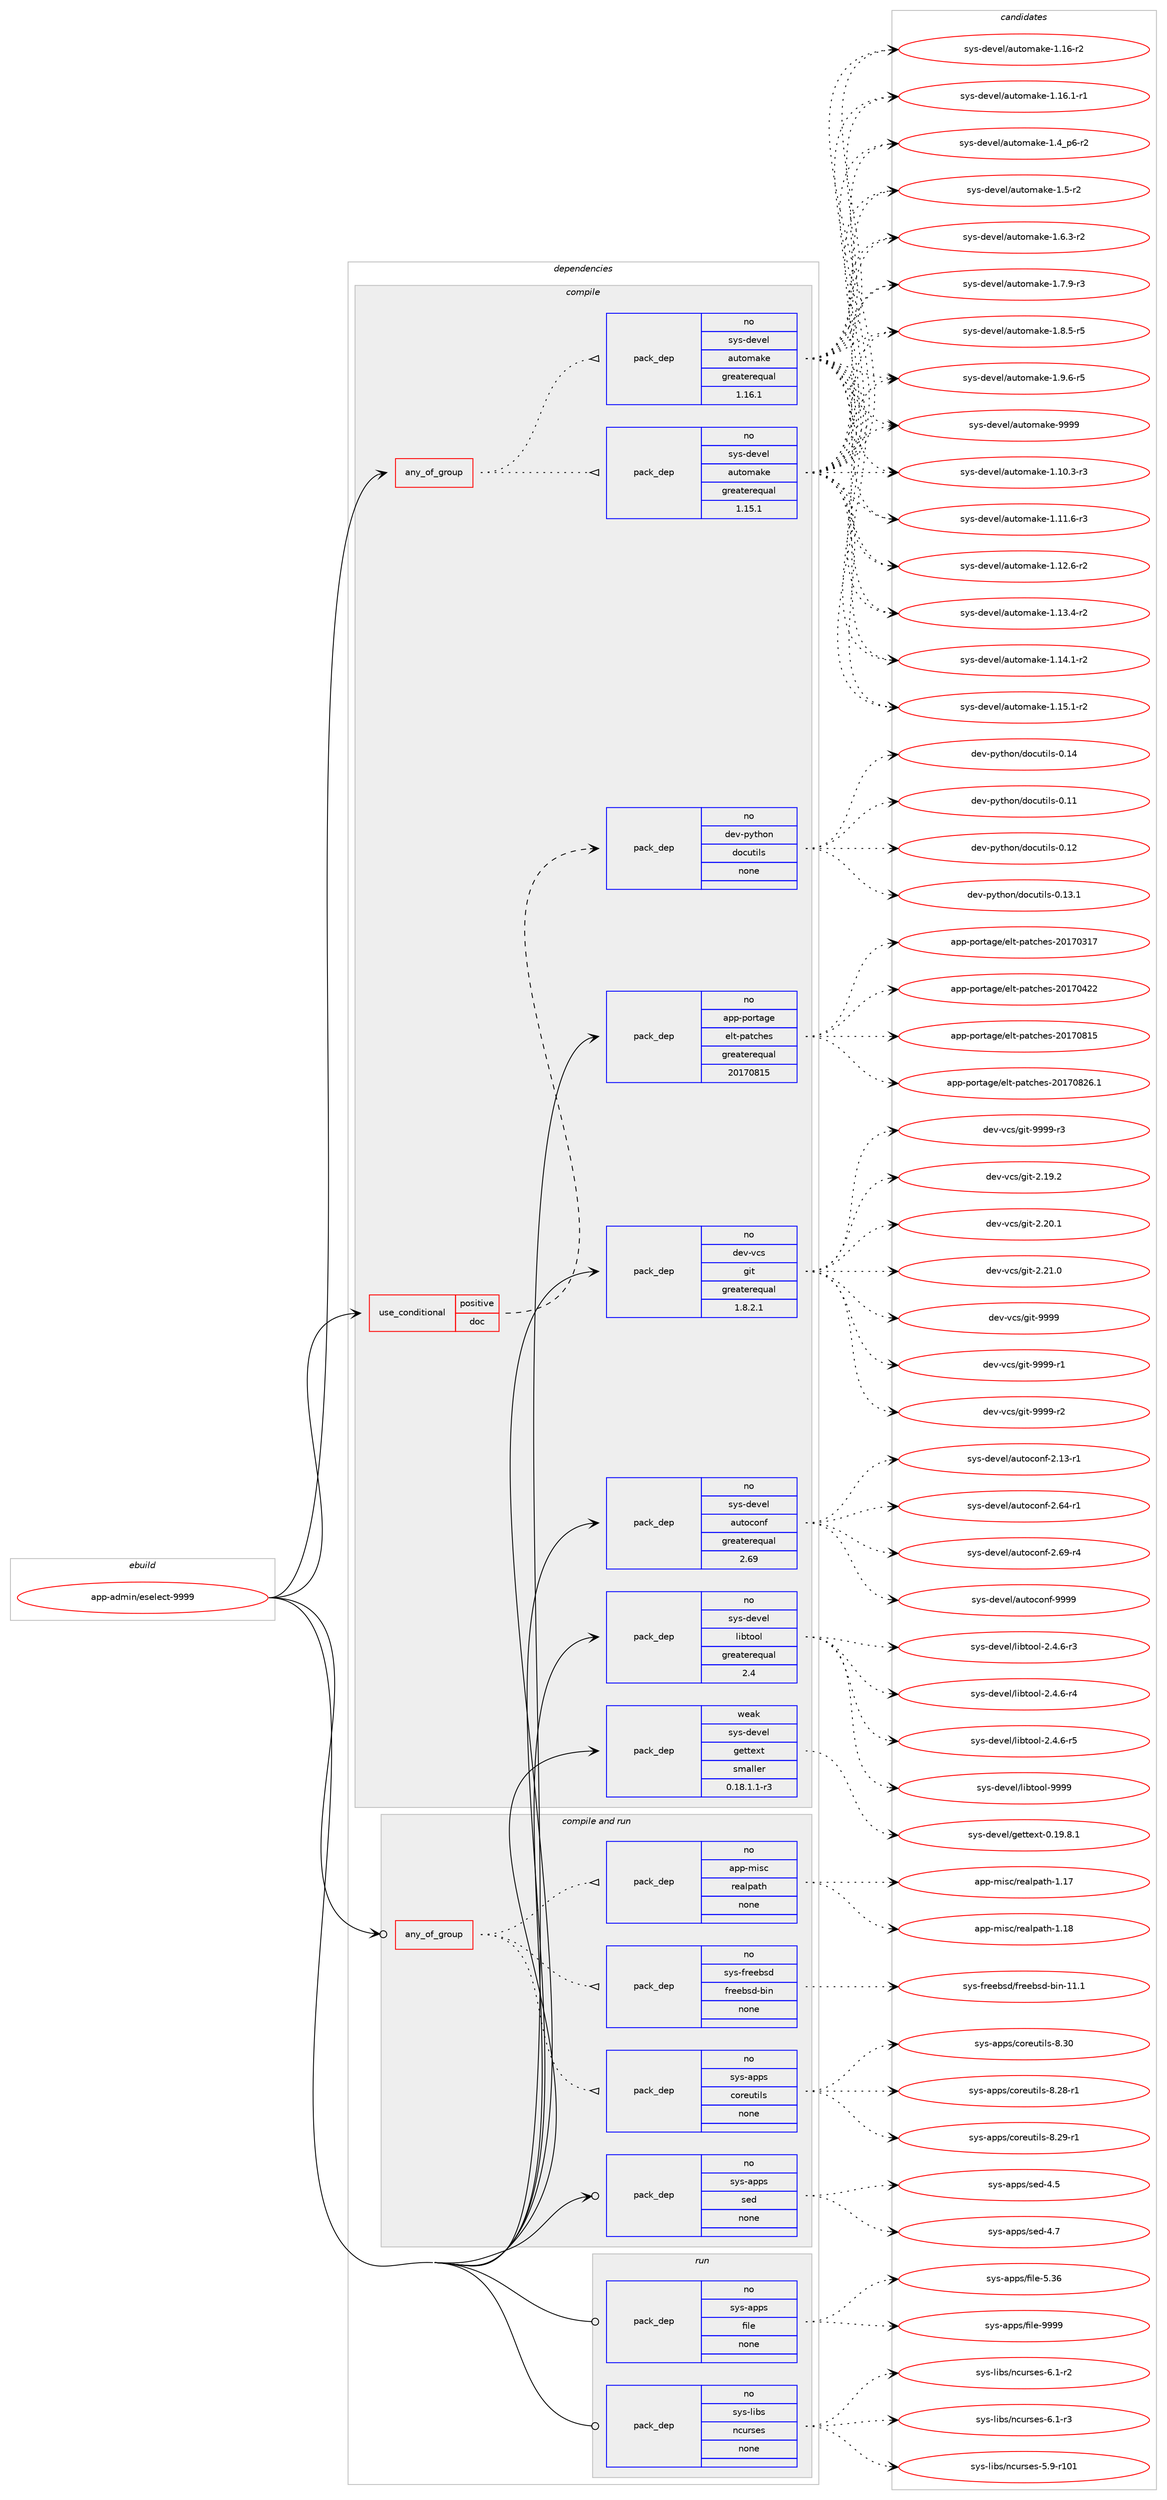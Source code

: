digraph prolog {

# *************
# Graph options
# *************

newrank=true;
concentrate=true;
compound=true;
graph [rankdir=LR,fontname=Helvetica,fontsize=10,ranksep=1.5];#, ranksep=2.5, nodesep=0.2];
edge  [arrowhead=vee];
node  [fontname=Helvetica,fontsize=10];

# **********
# The ebuild
# **********

subgraph cluster_leftcol {
color=gray;
rank=same;
label=<<i>ebuild</i>>;
id [label="app-admin/eselect-9999", color=red, width=4, href="../app-admin/eselect-9999.svg"];
}

# ****************
# The dependencies
# ****************

subgraph cluster_midcol {
color=gray;
label=<<i>dependencies</i>>;
subgraph cluster_compile {
fillcolor="#eeeeee";
style=filled;
label=<<i>compile</i>>;
subgraph any19082 {
dependency1264798 [label=<<TABLE BORDER="0" CELLBORDER="1" CELLSPACING="0" CELLPADDING="4"><TR><TD CELLPADDING="10">any_of_group</TD></TR></TABLE>>, shape=none, color=red];subgraph pack900380 {
dependency1264799 [label=<<TABLE BORDER="0" CELLBORDER="1" CELLSPACING="0" CELLPADDING="4" WIDTH="220"><TR><TD ROWSPAN="6" CELLPADDING="30">pack_dep</TD></TR><TR><TD WIDTH="110">no</TD></TR><TR><TD>sys-devel</TD></TR><TR><TD>automake</TD></TR><TR><TD>greaterequal</TD></TR><TR><TD>1.16.1</TD></TR></TABLE>>, shape=none, color=blue];
}
dependency1264798:e -> dependency1264799:w [weight=20,style="dotted",arrowhead="oinv"];
subgraph pack900381 {
dependency1264800 [label=<<TABLE BORDER="0" CELLBORDER="1" CELLSPACING="0" CELLPADDING="4" WIDTH="220"><TR><TD ROWSPAN="6" CELLPADDING="30">pack_dep</TD></TR><TR><TD WIDTH="110">no</TD></TR><TR><TD>sys-devel</TD></TR><TR><TD>automake</TD></TR><TR><TD>greaterequal</TD></TR><TR><TD>1.15.1</TD></TR></TABLE>>, shape=none, color=blue];
}
dependency1264798:e -> dependency1264800:w [weight=20,style="dotted",arrowhead="oinv"];
}
id:e -> dependency1264798:w [weight=20,style="solid",arrowhead="vee"];
subgraph cond344820 {
dependency1264801 [label=<<TABLE BORDER="0" CELLBORDER="1" CELLSPACING="0" CELLPADDING="4"><TR><TD ROWSPAN="3" CELLPADDING="10">use_conditional</TD></TR><TR><TD>positive</TD></TR><TR><TD>doc</TD></TR></TABLE>>, shape=none, color=red];
subgraph pack900382 {
dependency1264802 [label=<<TABLE BORDER="0" CELLBORDER="1" CELLSPACING="0" CELLPADDING="4" WIDTH="220"><TR><TD ROWSPAN="6" CELLPADDING="30">pack_dep</TD></TR><TR><TD WIDTH="110">no</TD></TR><TR><TD>dev-python</TD></TR><TR><TD>docutils</TD></TR><TR><TD>none</TD></TR><TR><TD></TD></TR></TABLE>>, shape=none, color=blue];
}
dependency1264801:e -> dependency1264802:w [weight=20,style="dashed",arrowhead="vee"];
}
id:e -> dependency1264801:w [weight=20,style="solid",arrowhead="vee"];
subgraph pack900383 {
dependency1264803 [label=<<TABLE BORDER="0" CELLBORDER="1" CELLSPACING="0" CELLPADDING="4" WIDTH="220"><TR><TD ROWSPAN="6" CELLPADDING="30">pack_dep</TD></TR><TR><TD WIDTH="110">no</TD></TR><TR><TD>app-portage</TD></TR><TR><TD>elt-patches</TD></TR><TR><TD>greaterequal</TD></TR><TR><TD>20170815</TD></TR></TABLE>>, shape=none, color=blue];
}
id:e -> dependency1264803:w [weight=20,style="solid",arrowhead="vee"];
subgraph pack900384 {
dependency1264804 [label=<<TABLE BORDER="0" CELLBORDER="1" CELLSPACING="0" CELLPADDING="4" WIDTH="220"><TR><TD ROWSPAN="6" CELLPADDING="30">pack_dep</TD></TR><TR><TD WIDTH="110">no</TD></TR><TR><TD>dev-vcs</TD></TR><TR><TD>git</TD></TR><TR><TD>greaterequal</TD></TR><TR><TD>1.8.2.1</TD></TR></TABLE>>, shape=none, color=blue];
}
id:e -> dependency1264804:w [weight=20,style="solid",arrowhead="vee"];
subgraph pack900385 {
dependency1264805 [label=<<TABLE BORDER="0" CELLBORDER="1" CELLSPACING="0" CELLPADDING="4" WIDTH="220"><TR><TD ROWSPAN="6" CELLPADDING="30">pack_dep</TD></TR><TR><TD WIDTH="110">no</TD></TR><TR><TD>sys-devel</TD></TR><TR><TD>autoconf</TD></TR><TR><TD>greaterequal</TD></TR><TR><TD>2.69</TD></TR></TABLE>>, shape=none, color=blue];
}
id:e -> dependency1264805:w [weight=20,style="solid",arrowhead="vee"];
subgraph pack900386 {
dependency1264806 [label=<<TABLE BORDER="0" CELLBORDER="1" CELLSPACING="0" CELLPADDING="4" WIDTH="220"><TR><TD ROWSPAN="6" CELLPADDING="30">pack_dep</TD></TR><TR><TD WIDTH="110">no</TD></TR><TR><TD>sys-devel</TD></TR><TR><TD>libtool</TD></TR><TR><TD>greaterequal</TD></TR><TR><TD>2.4</TD></TR></TABLE>>, shape=none, color=blue];
}
id:e -> dependency1264806:w [weight=20,style="solid",arrowhead="vee"];
subgraph pack900387 {
dependency1264807 [label=<<TABLE BORDER="0" CELLBORDER="1" CELLSPACING="0" CELLPADDING="4" WIDTH="220"><TR><TD ROWSPAN="6" CELLPADDING="30">pack_dep</TD></TR><TR><TD WIDTH="110">weak</TD></TR><TR><TD>sys-devel</TD></TR><TR><TD>gettext</TD></TR><TR><TD>smaller</TD></TR><TR><TD>0.18.1.1-r3</TD></TR></TABLE>>, shape=none, color=blue];
}
id:e -> dependency1264807:w [weight=20,style="solid",arrowhead="vee"];
}
subgraph cluster_compileandrun {
fillcolor="#eeeeee";
style=filled;
label=<<i>compile and run</i>>;
subgraph any19083 {
dependency1264808 [label=<<TABLE BORDER="0" CELLBORDER="1" CELLSPACING="0" CELLPADDING="4"><TR><TD CELLPADDING="10">any_of_group</TD></TR></TABLE>>, shape=none, color=red];subgraph pack900388 {
dependency1264809 [label=<<TABLE BORDER="0" CELLBORDER="1" CELLSPACING="0" CELLPADDING="4" WIDTH="220"><TR><TD ROWSPAN="6" CELLPADDING="30">pack_dep</TD></TR><TR><TD WIDTH="110">no</TD></TR><TR><TD>sys-apps</TD></TR><TR><TD>coreutils</TD></TR><TR><TD>none</TD></TR><TR><TD></TD></TR></TABLE>>, shape=none, color=blue];
}
dependency1264808:e -> dependency1264809:w [weight=20,style="dotted",arrowhead="oinv"];
subgraph pack900389 {
dependency1264810 [label=<<TABLE BORDER="0" CELLBORDER="1" CELLSPACING="0" CELLPADDING="4" WIDTH="220"><TR><TD ROWSPAN="6" CELLPADDING="30">pack_dep</TD></TR><TR><TD WIDTH="110">no</TD></TR><TR><TD>sys-freebsd</TD></TR><TR><TD>freebsd-bin</TD></TR><TR><TD>none</TD></TR><TR><TD></TD></TR></TABLE>>, shape=none, color=blue];
}
dependency1264808:e -> dependency1264810:w [weight=20,style="dotted",arrowhead="oinv"];
subgraph pack900390 {
dependency1264811 [label=<<TABLE BORDER="0" CELLBORDER="1" CELLSPACING="0" CELLPADDING="4" WIDTH="220"><TR><TD ROWSPAN="6" CELLPADDING="30">pack_dep</TD></TR><TR><TD WIDTH="110">no</TD></TR><TR><TD>app-misc</TD></TR><TR><TD>realpath</TD></TR><TR><TD>none</TD></TR><TR><TD></TD></TR></TABLE>>, shape=none, color=blue];
}
dependency1264808:e -> dependency1264811:w [weight=20,style="dotted",arrowhead="oinv"];
}
id:e -> dependency1264808:w [weight=20,style="solid",arrowhead="odotvee"];
subgraph pack900391 {
dependency1264812 [label=<<TABLE BORDER="0" CELLBORDER="1" CELLSPACING="0" CELLPADDING="4" WIDTH="220"><TR><TD ROWSPAN="6" CELLPADDING="30">pack_dep</TD></TR><TR><TD WIDTH="110">no</TD></TR><TR><TD>sys-apps</TD></TR><TR><TD>sed</TD></TR><TR><TD>none</TD></TR><TR><TD></TD></TR></TABLE>>, shape=none, color=blue];
}
id:e -> dependency1264812:w [weight=20,style="solid",arrowhead="odotvee"];
}
subgraph cluster_run {
fillcolor="#eeeeee";
style=filled;
label=<<i>run</i>>;
subgraph pack900392 {
dependency1264813 [label=<<TABLE BORDER="0" CELLBORDER="1" CELLSPACING="0" CELLPADDING="4" WIDTH="220"><TR><TD ROWSPAN="6" CELLPADDING="30">pack_dep</TD></TR><TR><TD WIDTH="110">no</TD></TR><TR><TD>sys-apps</TD></TR><TR><TD>file</TD></TR><TR><TD>none</TD></TR><TR><TD></TD></TR></TABLE>>, shape=none, color=blue];
}
id:e -> dependency1264813:w [weight=20,style="solid",arrowhead="odot"];
subgraph pack900393 {
dependency1264814 [label=<<TABLE BORDER="0" CELLBORDER="1" CELLSPACING="0" CELLPADDING="4" WIDTH="220"><TR><TD ROWSPAN="6" CELLPADDING="30">pack_dep</TD></TR><TR><TD WIDTH="110">no</TD></TR><TR><TD>sys-libs</TD></TR><TR><TD>ncurses</TD></TR><TR><TD>none</TD></TR><TR><TD></TD></TR></TABLE>>, shape=none, color=blue];
}
id:e -> dependency1264814:w [weight=20,style="solid",arrowhead="odot"];
}
}

# **************
# The candidates
# **************

subgraph cluster_choices {
rank=same;
color=gray;
label=<<i>candidates</i>>;

subgraph choice900380 {
color=black;
nodesep=1;
choice11512111545100101118101108479711711611110997107101454946494846514511451 [label="sys-devel/automake-1.10.3-r3", color=red, width=4,href="../sys-devel/automake-1.10.3-r3.svg"];
choice11512111545100101118101108479711711611110997107101454946494946544511451 [label="sys-devel/automake-1.11.6-r3", color=red, width=4,href="../sys-devel/automake-1.11.6-r3.svg"];
choice11512111545100101118101108479711711611110997107101454946495046544511450 [label="sys-devel/automake-1.12.6-r2", color=red, width=4,href="../sys-devel/automake-1.12.6-r2.svg"];
choice11512111545100101118101108479711711611110997107101454946495146524511450 [label="sys-devel/automake-1.13.4-r2", color=red, width=4,href="../sys-devel/automake-1.13.4-r2.svg"];
choice11512111545100101118101108479711711611110997107101454946495246494511450 [label="sys-devel/automake-1.14.1-r2", color=red, width=4,href="../sys-devel/automake-1.14.1-r2.svg"];
choice11512111545100101118101108479711711611110997107101454946495346494511450 [label="sys-devel/automake-1.15.1-r2", color=red, width=4,href="../sys-devel/automake-1.15.1-r2.svg"];
choice1151211154510010111810110847971171161111099710710145494649544511450 [label="sys-devel/automake-1.16-r2", color=red, width=4,href="../sys-devel/automake-1.16-r2.svg"];
choice11512111545100101118101108479711711611110997107101454946495446494511449 [label="sys-devel/automake-1.16.1-r1", color=red, width=4,href="../sys-devel/automake-1.16.1-r1.svg"];
choice115121115451001011181011084797117116111109971071014549465295112544511450 [label="sys-devel/automake-1.4_p6-r2", color=red, width=4,href="../sys-devel/automake-1.4_p6-r2.svg"];
choice11512111545100101118101108479711711611110997107101454946534511450 [label="sys-devel/automake-1.5-r2", color=red, width=4,href="../sys-devel/automake-1.5-r2.svg"];
choice115121115451001011181011084797117116111109971071014549465446514511450 [label="sys-devel/automake-1.6.3-r2", color=red, width=4,href="../sys-devel/automake-1.6.3-r2.svg"];
choice115121115451001011181011084797117116111109971071014549465546574511451 [label="sys-devel/automake-1.7.9-r3", color=red, width=4,href="../sys-devel/automake-1.7.9-r3.svg"];
choice115121115451001011181011084797117116111109971071014549465646534511453 [label="sys-devel/automake-1.8.5-r5", color=red, width=4,href="../sys-devel/automake-1.8.5-r5.svg"];
choice115121115451001011181011084797117116111109971071014549465746544511453 [label="sys-devel/automake-1.9.6-r5", color=red, width=4,href="../sys-devel/automake-1.9.6-r5.svg"];
choice115121115451001011181011084797117116111109971071014557575757 [label="sys-devel/automake-9999", color=red, width=4,href="../sys-devel/automake-9999.svg"];
dependency1264799:e -> choice11512111545100101118101108479711711611110997107101454946494846514511451:w [style=dotted,weight="100"];
dependency1264799:e -> choice11512111545100101118101108479711711611110997107101454946494946544511451:w [style=dotted,weight="100"];
dependency1264799:e -> choice11512111545100101118101108479711711611110997107101454946495046544511450:w [style=dotted,weight="100"];
dependency1264799:e -> choice11512111545100101118101108479711711611110997107101454946495146524511450:w [style=dotted,weight="100"];
dependency1264799:e -> choice11512111545100101118101108479711711611110997107101454946495246494511450:w [style=dotted,weight="100"];
dependency1264799:e -> choice11512111545100101118101108479711711611110997107101454946495346494511450:w [style=dotted,weight="100"];
dependency1264799:e -> choice1151211154510010111810110847971171161111099710710145494649544511450:w [style=dotted,weight="100"];
dependency1264799:e -> choice11512111545100101118101108479711711611110997107101454946495446494511449:w [style=dotted,weight="100"];
dependency1264799:e -> choice115121115451001011181011084797117116111109971071014549465295112544511450:w [style=dotted,weight="100"];
dependency1264799:e -> choice11512111545100101118101108479711711611110997107101454946534511450:w [style=dotted,weight="100"];
dependency1264799:e -> choice115121115451001011181011084797117116111109971071014549465446514511450:w [style=dotted,weight="100"];
dependency1264799:e -> choice115121115451001011181011084797117116111109971071014549465546574511451:w [style=dotted,weight="100"];
dependency1264799:e -> choice115121115451001011181011084797117116111109971071014549465646534511453:w [style=dotted,weight="100"];
dependency1264799:e -> choice115121115451001011181011084797117116111109971071014549465746544511453:w [style=dotted,weight="100"];
dependency1264799:e -> choice115121115451001011181011084797117116111109971071014557575757:w [style=dotted,weight="100"];
}
subgraph choice900381 {
color=black;
nodesep=1;
choice11512111545100101118101108479711711611110997107101454946494846514511451 [label="sys-devel/automake-1.10.3-r3", color=red, width=4,href="../sys-devel/automake-1.10.3-r3.svg"];
choice11512111545100101118101108479711711611110997107101454946494946544511451 [label="sys-devel/automake-1.11.6-r3", color=red, width=4,href="../sys-devel/automake-1.11.6-r3.svg"];
choice11512111545100101118101108479711711611110997107101454946495046544511450 [label="sys-devel/automake-1.12.6-r2", color=red, width=4,href="../sys-devel/automake-1.12.6-r2.svg"];
choice11512111545100101118101108479711711611110997107101454946495146524511450 [label="sys-devel/automake-1.13.4-r2", color=red, width=4,href="../sys-devel/automake-1.13.4-r2.svg"];
choice11512111545100101118101108479711711611110997107101454946495246494511450 [label="sys-devel/automake-1.14.1-r2", color=red, width=4,href="../sys-devel/automake-1.14.1-r2.svg"];
choice11512111545100101118101108479711711611110997107101454946495346494511450 [label="sys-devel/automake-1.15.1-r2", color=red, width=4,href="../sys-devel/automake-1.15.1-r2.svg"];
choice1151211154510010111810110847971171161111099710710145494649544511450 [label="sys-devel/automake-1.16-r2", color=red, width=4,href="../sys-devel/automake-1.16-r2.svg"];
choice11512111545100101118101108479711711611110997107101454946495446494511449 [label="sys-devel/automake-1.16.1-r1", color=red, width=4,href="../sys-devel/automake-1.16.1-r1.svg"];
choice115121115451001011181011084797117116111109971071014549465295112544511450 [label="sys-devel/automake-1.4_p6-r2", color=red, width=4,href="../sys-devel/automake-1.4_p6-r2.svg"];
choice11512111545100101118101108479711711611110997107101454946534511450 [label="sys-devel/automake-1.5-r2", color=red, width=4,href="../sys-devel/automake-1.5-r2.svg"];
choice115121115451001011181011084797117116111109971071014549465446514511450 [label="sys-devel/automake-1.6.3-r2", color=red, width=4,href="../sys-devel/automake-1.6.3-r2.svg"];
choice115121115451001011181011084797117116111109971071014549465546574511451 [label="sys-devel/automake-1.7.9-r3", color=red, width=4,href="../sys-devel/automake-1.7.9-r3.svg"];
choice115121115451001011181011084797117116111109971071014549465646534511453 [label="sys-devel/automake-1.8.5-r5", color=red, width=4,href="../sys-devel/automake-1.8.5-r5.svg"];
choice115121115451001011181011084797117116111109971071014549465746544511453 [label="sys-devel/automake-1.9.6-r5", color=red, width=4,href="../sys-devel/automake-1.9.6-r5.svg"];
choice115121115451001011181011084797117116111109971071014557575757 [label="sys-devel/automake-9999", color=red, width=4,href="../sys-devel/automake-9999.svg"];
dependency1264800:e -> choice11512111545100101118101108479711711611110997107101454946494846514511451:w [style=dotted,weight="100"];
dependency1264800:e -> choice11512111545100101118101108479711711611110997107101454946494946544511451:w [style=dotted,weight="100"];
dependency1264800:e -> choice11512111545100101118101108479711711611110997107101454946495046544511450:w [style=dotted,weight="100"];
dependency1264800:e -> choice11512111545100101118101108479711711611110997107101454946495146524511450:w [style=dotted,weight="100"];
dependency1264800:e -> choice11512111545100101118101108479711711611110997107101454946495246494511450:w [style=dotted,weight="100"];
dependency1264800:e -> choice11512111545100101118101108479711711611110997107101454946495346494511450:w [style=dotted,weight="100"];
dependency1264800:e -> choice1151211154510010111810110847971171161111099710710145494649544511450:w [style=dotted,weight="100"];
dependency1264800:e -> choice11512111545100101118101108479711711611110997107101454946495446494511449:w [style=dotted,weight="100"];
dependency1264800:e -> choice115121115451001011181011084797117116111109971071014549465295112544511450:w [style=dotted,weight="100"];
dependency1264800:e -> choice11512111545100101118101108479711711611110997107101454946534511450:w [style=dotted,weight="100"];
dependency1264800:e -> choice115121115451001011181011084797117116111109971071014549465446514511450:w [style=dotted,weight="100"];
dependency1264800:e -> choice115121115451001011181011084797117116111109971071014549465546574511451:w [style=dotted,weight="100"];
dependency1264800:e -> choice115121115451001011181011084797117116111109971071014549465646534511453:w [style=dotted,weight="100"];
dependency1264800:e -> choice115121115451001011181011084797117116111109971071014549465746544511453:w [style=dotted,weight="100"];
dependency1264800:e -> choice115121115451001011181011084797117116111109971071014557575757:w [style=dotted,weight="100"];
}
subgraph choice900382 {
color=black;
nodesep=1;
choice1001011184511212111610411111047100111991171161051081154548464949 [label="dev-python/docutils-0.11", color=red, width=4,href="../dev-python/docutils-0.11.svg"];
choice1001011184511212111610411111047100111991171161051081154548464950 [label="dev-python/docutils-0.12", color=red, width=4,href="../dev-python/docutils-0.12.svg"];
choice10010111845112121116104111110471001119911711610510811545484649514649 [label="dev-python/docutils-0.13.1", color=red, width=4,href="../dev-python/docutils-0.13.1.svg"];
choice1001011184511212111610411111047100111991171161051081154548464952 [label="dev-python/docutils-0.14", color=red, width=4,href="../dev-python/docutils-0.14.svg"];
dependency1264802:e -> choice1001011184511212111610411111047100111991171161051081154548464949:w [style=dotted,weight="100"];
dependency1264802:e -> choice1001011184511212111610411111047100111991171161051081154548464950:w [style=dotted,weight="100"];
dependency1264802:e -> choice10010111845112121116104111110471001119911711610510811545484649514649:w [style=dotted,weight="100"];
dependency1264802:e -> choice1001011184511212111610411111047100111991171161051081154548464952:w [style=dotted,weight="100"];
}
subgraph choice900383 {
color=black;
nodesep=1;
choice97112112451121111141169710310147101108116451129711699104101115455048495548514955 [label="app-portage/elt-patches-20170317", color=red, width=4,href="../app-portage/elt-patches-20170317.svg"];
choice97112112451121111141169710310147101108116451129711699104101115455048495548525050 [label="app-portage/elt-patches-20170422", color=red, width=4,href="../app-portage/elt-patches-20170422.svg"];
choice97112112451121111141169710310147101108116451129711699104101115455048495548564953 [label="app-portage/elt-patches-20170815", color=red, width=4,href="../app-portage/elt-patches-20170815.svg"];
choice971121124511211111411697103101471011081164511297116991041011154550484955485650544649 [label="app-portage/elt-patches-20170826.1", color=red, width=4,href="../app-portage/elt-patches-20170826.1.svg"];
dependency1264803:e -> choice97112112451121111141169710310147101108116451129711699104101115455048495548514955:w [style=dotted,weight="100"];
dependency1264803:e -> choice97112112451121111141169710310147101108116451129711699104101115455048495548525050:w [style=dotted,weight="100"];
dependency1264803:e -> choice97112112451121111141169710310147101108116451129711699104101115455048495548564953:w [style=dotted,weight="100"];
dependency1264803:e -> choice971121124511211111411697103101471011081164511297116991041011154550484955485650544649:w [style=dotted,weight="100"];
}
subgraph choice900384 {
color=black;
nodesep=1;
choice10010111845118991154710310511645504649574650 [label="dev-vcs/git-2.19.2", color=red, width=4,href="../dev-vcs/git-2.19.2.svg"];
choice10010111845118991154710310511645504650484649 [label="dev-vcs/git-2.20.1", color=red, width=4,href="../dev-vcs/git-2.20.1.svg"];
choice10010111845118991154710310511645504650494648 [label="dev-vcs/git-2.21.0", color=red, width=4,href="../dev-vcs/git-2.21.0.svg"];
choice1001011184511899115471031051164557575757 [label="dev-vcs/git-9999", color=red, width=4,href="../dev-vcs/git-9999.svg"];
choice10010111845118991154710310511645575757574511449 [label="dev-vcs/git-9999-r1", color=red, width=4,href="../dev-vcs/git-9999-r1.svg"];
choice10010111845118991154710310511645575757574511450 [label="dev-vcs/git-9999-r2", color=red, width=4,href="../dev-vcs/git-9999-r2.svg"];
choice10010111845118991154710310511645575757574511451 [label="dev-vcs/git-9999-r3", color=red, width=4,href="../dev-vcs/git-9999-r3.svg"];
dependency1264804:e -> choice10010111845118991154710310511645504649574650:w [style=dotted,weight="100"];
dependency1264804:e -> choice10010111845118991154710310511645504650484649:w [style=dotted,weight="100"];
dependency1264804:e -> choice10010111845118991154710310511645504650494648:w [style=dotted,weight="100"];
dependency1264804:e -> choice1001011184511899115471031051164557575757:w [style=dotted,weight="100"];
dependency1264804:e -> choice10010111845118991154710310511645575757574511449:w [style=dotted,weight="100"];
dependency1264804:e -> choice10010111845118991154710310511645575757574511450:w [style=dotted,weight="100"];
dependency1264804:e -> choice10010111845118991154710310511645575757574511451:w [style=dotted,weight="100"];
}
subgraph choice900385 {
color=black;
nodesep=1;
choice1151211154510010111810110847971171161119911111010245504649514511449 [label="sys-devel/autoconf-2.13-r1", color=red, width=4,href="../sys-devel/autoconf-2.13-r1.svg"];
choice1151211154510010111810110847971171161119911111010245504654524511449 [label="sys-devel/autoconf-2.64-r1", color=red, width=4,href="../sys-devel/autoconf-2.64-r1.svg"];
choice1151211154510010111810110847971171161119911111010245504654574511452 [label="sys-devel/autoconf-2.69-r4", color=red, width=4,href="../sys-devel/autoconf-2.69-r4.svg"];
choice115121115451001011181011084797117116111991111101024557575757 [label="sys-devel/autoconf-9999", color=red, width=4,href="../sys-devel/autoconf-9999.svg"];
dependency1264805:e -> choice1151211154510010111810110847971171161119911111010245504649514511449:w [style=dotted,weight="100"];
dependency1264805:e -> choice1151211154510010111810110847971171161119911111010245504654524511449:w [style=dotted,weight="100"];
dependency1264805:e -> choice1151211154510010111810110847971171161119911111010245504654574511452:w [style=dotted,weight="100"];
dependency1264805:e -> choice115121115451001011181011084797117116111991111101024557575757:w [style=dotted,weight="100"];
}
subgraph choice900386 {
color=black;
nodesep=1;
choice1151211154510010111810110847108105981161111111084550465246544511451 [label="sys-devel/libtool-2.4.6-r3", color=red, width=4,href="../sys-devel/libtool-2.4.6-r3.svg"];
choice1151211154510010111810110847108105981161111111084550465246544511452 [label="sys-devel/libtool-2.4.6-r4", color=red, width=4,href="../sys-devel/libtool-2.4.6-r4.svg"];
choice1151211154510010111810110847108105981161111111084550465246544511453 [label="sys-devel/libtool-2.4.6-r5", color=red, width=4,href="../sys-devel/libtool-2.4.6-r5.svg"];
choice1151211154510010111810110847108105981161111111084557575757 [label="sys-devel/libtool-9999", color=red, width=4,href="../sys-devel/libtool-9999.svg"];
dependency1264806:e -> choice1151211154510010111810110847108105981161111111084550465246544511451:w [style=dotted,weight="100"];
dependency1264806:e -> choice1151211154510010111810110847108105981161111111084550465246544511452:w [style=dotted,weight="100"];
dependency1264806:e -> choice1151211154510010111810110847108105981161111111084550465246544511453:w [style=dotted,weight="100"];
dependency1264806:e -> choice1151211154510010111810110847108105981161111111084557575757:w [style=dotted,weight="100"];
}
subgraph choice900387 {
color=black;
nodesep=1;
choice1151211154510010111810110847103101116116101120116454846495746564649 [label="sys-devel/gettext-0.19.8.1", color=red, width=4,href="../sys-devel/gettext-0.19.8.1.svg"];
dependency1264807:e -> choice1151211154510010111810110847103101116116101120116454846495746564649:w [style=dotted,weight="100"];
}
subgraph choice900388 {
color=black;
nodesep=1;
choice1151211154597112112115479911111410111711610510811545564650564511449 [label="sys-apps/coreutils-8.28-r1", color=red, width=4,href="../sys-apps/coreutils-8.28-r1.svg"];
choice1151211154597112112115479911111410111711610510811545564650574511449 [label="sys-apps/coreutils-8.29-r1", color=red, width=4,href="../sys-apps/coreutils-8.29-r1.svg"];
choice115121115459711211211547991111141011171161051081154556465148 [label="sys-apps/coreutils-8.30", color=red, width=4,href="../sys-apps/coreutils-8.30.svg"];
dependency1264809:e -> choice1151211154597112112115479911111410111711610510811545564650564511449:w [style=dotted,weight="100"];
dependency1264809:e -> choice1151211154597112112115479911111410111711610510811545564650574511449:w [style=dotted,weight="100"];
dependency1264809:e -> choice115121115459711211211547991111141011171161051081154556465148:w [style=dotted,weight="100"];
}
subgraph choice900389 {
color=black;
nodesep=1;
choice1151211154510211410110198115100471021141011019811510045981051104549494649 [label="sys-freebsd/freebsd-bin-11.1", color=red, width=4,href="../sys-freebsd/freebsd-bin-11.1.svg"];
dependency1264810:e -> choice1151211154510211410110198115100471021141011019811510045981051104549494649:w [style=dotted,weight="100"];
}
subgraph choice900390 {
color=black;
nodesep=1;
choice9711211245109105115994711410197108112971161044549464955 [label="app-misc/realpath-1.17", color=red, width=4,href="../app-misc/realpath-1.17.svg"];
choice9711211245109105115994711410197108112971161044549464956 [label="app-misc/realpath-1.18", color=red, width=4,href="../app-misc/realpath-1.18.svg"];
dependency1264811:e -> choice9711211245109105115994711410197108112971161044549464955:w [style=dotted,weight="100"];
dependency1264811:e -> choice9711211245109105115994711410197108112971161044549464956:w [style=dotted,weight="100"];
}
subgraph choice900391 {
color=black;
nodesep=1;
choice11512111545971121121154711510110045524653 [label="sys-apps/sed-4.5", color=red, width=4,href="../sys-apps/sed-4.5.svg"];
choice11512111545971121121154711510110045524655 [label="sys-apps/sed-4.7", color=red, width=4,href="../sys-apps/sed-4.7.svg"];
dependency1264812:e -> choice11512111545971121121154711510110045524653:w [style=dotted,weight="100"];
dependency1264812:e -> choice11512111545971121121154711510110045524655:w [style=dotted,weight="100"];
}
subgraph choice900392 {
color=black;
nodesep=1;
choice1151211154597112112115471021051081014553465154 [label="sys-apps/file-5.36", color=red, width=4,href="../sys-apps/file-5.36.svg"];
choice1151211154597112112115471021051081014557575757 [label="sys-apps/file-9999", color=red, width=4,href="../sys-apps/file-9999.svg"];
dependency1264813:e -> choice1151211154597112112115471021051081014553465154:w [style=dotted,weight="100"];
dependency1264813:e -> choice1151211154597112112115471021051081014557575757:w [style=dotted,weight="100"];
}
subgraph choice900393 {
color=black;
nodesep=1;
choice115121115451081059811547110991171141151011154553465745114494849 [label="sys-libs/ncurses-5.9-r101", color=red, width=4,href="../sys-libs/ncurses-5.9-r101.svg"];
choice11512111545108105981154711099117114115101115455446494511450 [label="sys-libs/ncurses-6.1-r2", color=red, width=4,href="../sys-libs/ncurses-6.1-r2.svg"];
choice11512111545108105981154711099117114115101115455446494511451 [label="sys-libs/ncurses-6.1-r3", color=red, width=4,href="../sys-libs/ncurses-6.1-r3.svg"];
dependency1264814:e -> choice115121115451081059811547110991171141151011154553465745114494849:w [style=dotted,weight="100"];
dependency1264814:e -> choice11512111545108105981154711099117114115101115455446494511450:w [style=dotted,weight="100"];
dependency1264814:e -> choice11512111545108105981154711099117114115101115455446494511451:w [style=dotted,weight="100"];
}
}

}
